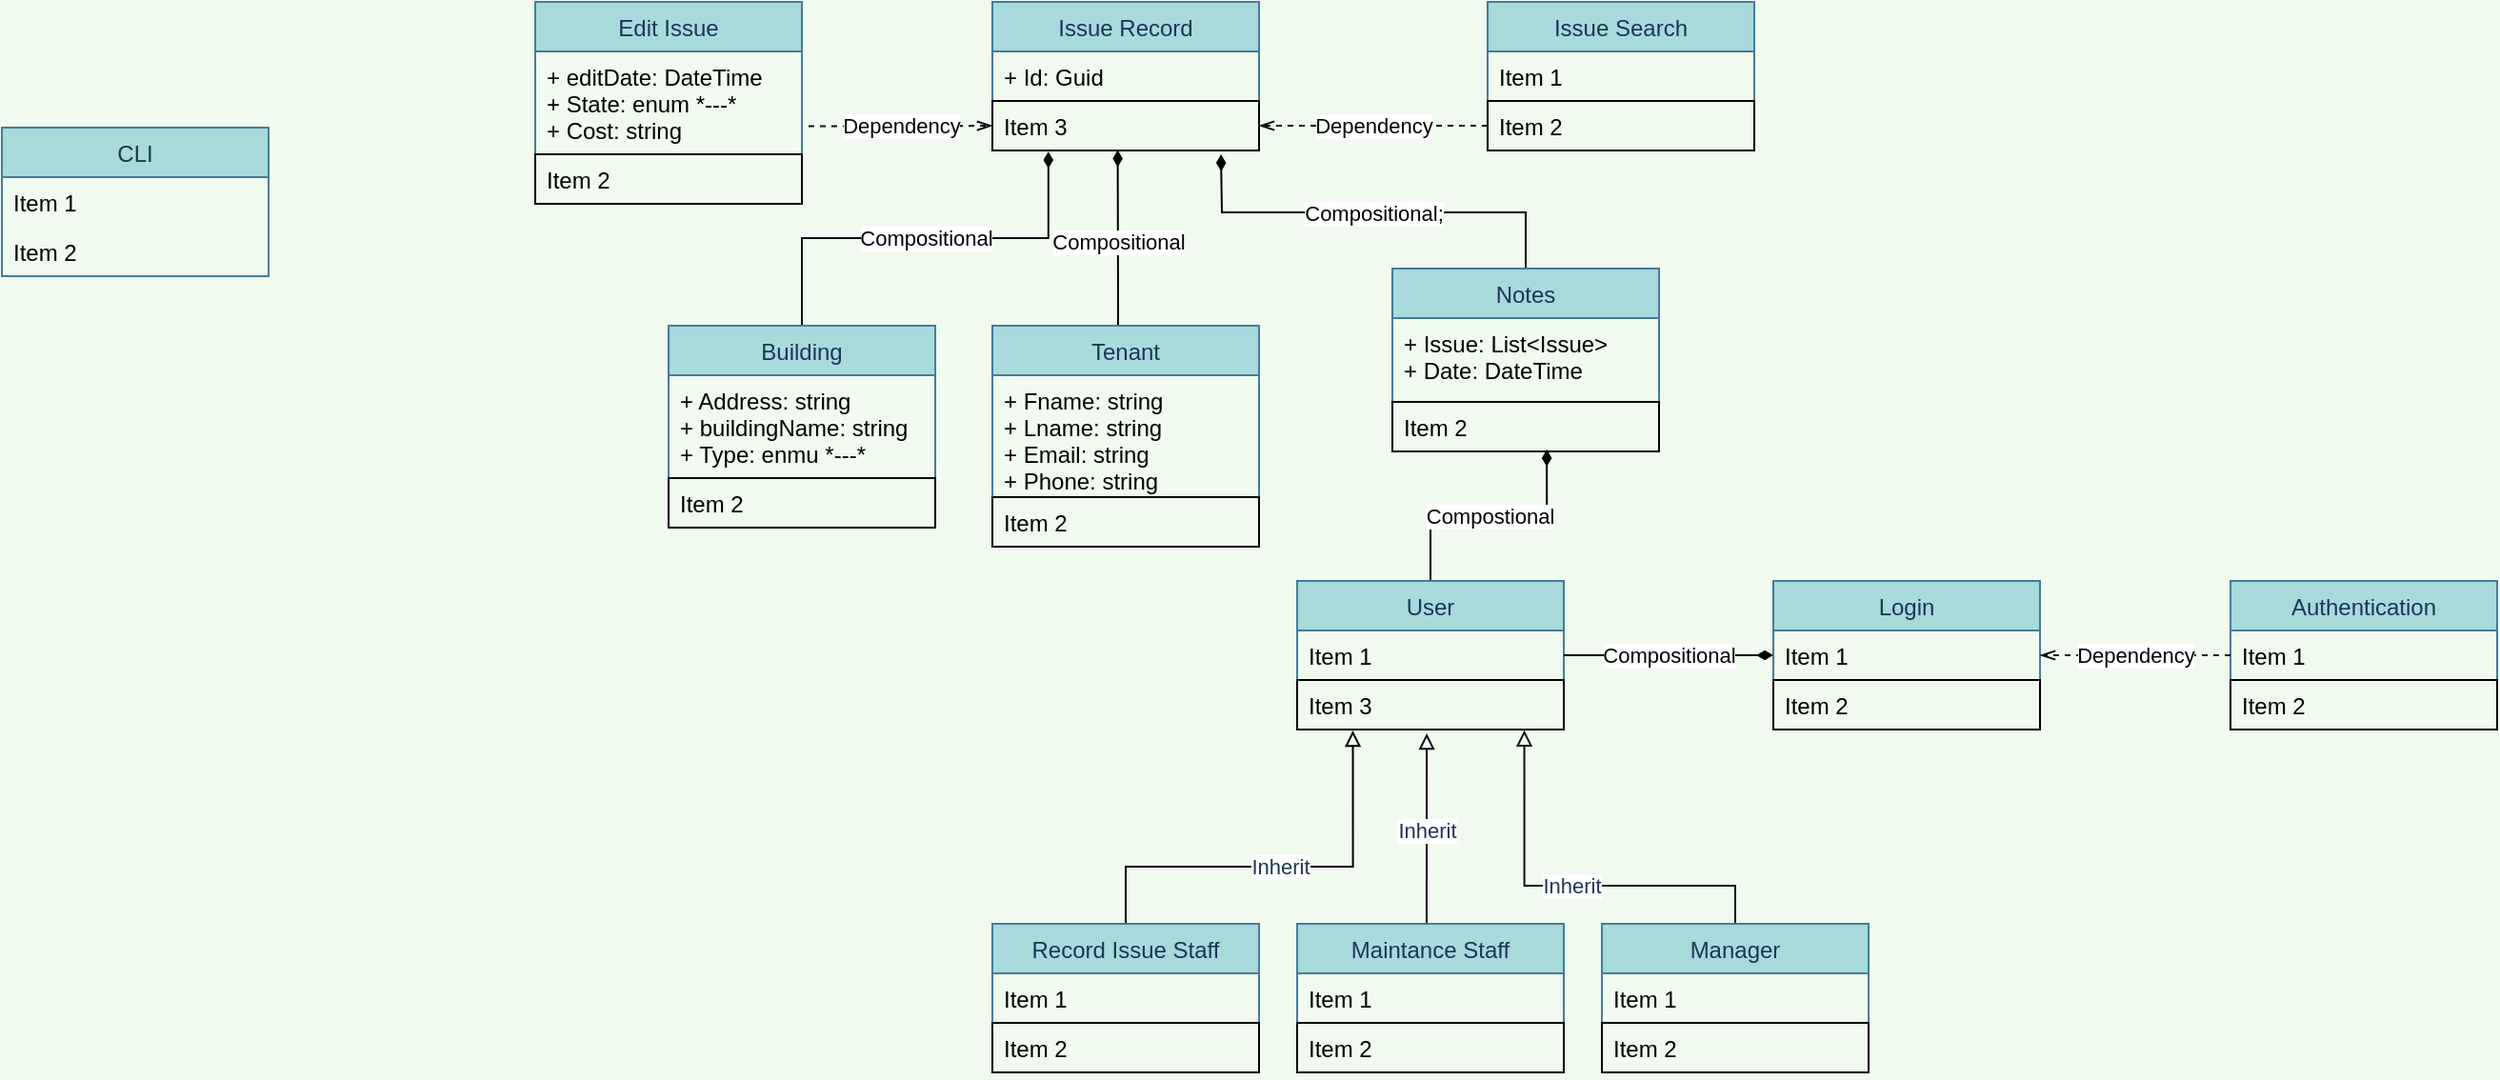 <mxfile version="14.7.2" type="github">
  <diagram id="ytJm-4WcB6ZGAaltWZKI" name="Page-1">
    <mxGraphModel dx="2222" dy="1194" grid="1" gridSize="10" guides="1" tooltips="1" connect="1" arrows="1" fold="1" page="0" pageScale="1" pageWidth="1169" pageHeight="827" background="#F1FAEE" math="0" shadow="0">
      <root>
        <mxCell id="0" />
        <mxCell id="1" parent="0" />
        <mxCell id="Lo6s8V4BhfVK1jpsfnPi-21" value="Inherit" style="edgeStyle=orthogonalEdgeStyle;rounded=0;sketch=0;orthogonalLoop=1;jettySize=auto;html=1;exitX=0.5;exitY=0;exitDx=0;exitDy=0;fontColor=#1D3557;fillColor=#A8DADC;entryX=0.209;entryY=1.021;entryDx=0;entryDy=0;entryPerimeter=0;endArrow=block;endFill=0;" parent="1" source="Lo6s8V4BhfVK1jpsfnPi-1" target="Lo6s8V4BhfVK1jpsfnPi-20" edge="1">
          <mxGeometry relative="1" as="geometry">
            <mxPoint x="130" y="14" as="targetPoint" />
            <Array as="points">
              <mxPoint x="10" y="54" />
              <mxPoint x="129" y="54" />
            </Array>
          </mxGeometry>
        </mxCell>
        <mxCell id="Lo6s8V4BhfVK1jpsfnPi-1" value="Record Issue Staff" style="swimlane;fontStyle=0;childLayout=stackLayout;horizontal=1;startSize=26;horizontalStack=0;resizeParent=1;resizeParentMax=0;resizeLast=0;collapsible=1;marginBottom=0;rounded=0;sketch=0;fontColor=#1D3557;strokeColor=#457B9D;fillColor=#A8DADC;" parent="1" vertex="1">
          <mxGeometry x="-60" y="84" width="140" height="78" as="geometry" />
        </mxCell>
        <mxCell id="Lo6s8V4BhfVK1jpsfnPi-2" value="Item 1" style="text;strokeColor=none;fillColor=none;align=left;verticalAlign=top;spacingLeft=4;spacingRight=4;overflow=hidden;rotatable=0;points=[[0,0.5],[1,0.5]];portConstraint=eastwest;" parent="Lo6s8V4BhfVK1jpsfnPi-1" vertex="1">
          <mxGeometry y="26" width="140" height="26" as="geometry" />
        </mxCell>
        <mxCell id="Lo6s8V4BhfVK1jpsfnPi-3" value="Item 2" style="text;fillColor=none;align=left;verticalAlign=top;spacingLeft=4;spacingRight=4;overflow=hidden;rotatable=0;points=[[0,0.5],[1,0.5]];portConstraint=eastwest;strokeColor=#000000;" parent="Lo6s8V4BhfVK1jpsfnPi-1" vertex="1">
          <mxGeometry y="52" width="140" height="26" as="geometry" />
        </mxCell>
        <mxCell id="Lo6s8V4BhfVK1jpsfnPi-22" value="Inherit" style="edgeStyle=orthogonalEdgeStyle;rounded=0;sketch=0;orthogonalLoop=1;jettySize=auto;html=1;exitX=0.5;exitY=0;exitDx=0;exitDy=0;entryX=0.486;entryY=1.077;entryDx=0;entryDy=0;entryPerimeter=0;fontColor=#1D3557;fillColor=#A8DADC;strokeColor=#091014;endArrow=block;endFill=0;" parent="1" source="Lo6s8V4BhfVK1jpsfnPi-5" target="Lo6s8V4BhfVK1jpsfnPi-20" edge="1">
          <mxGeometry relative="1" as="geometry">
            <Array as="points">
              <mxPoint x="168" y="84" />
            </Array>
          </mxGeometry>
        </mxCell>
        <mxCell id="Lo6s8V4BhfVK1jpsfnPi-5" value="Maintance Staff" style="swimlane;fontStyle=0;childLayout=stackLayout;horizontal=1;startSize=26;horizontalStack=0;resizeParent=1;resizeParentMax=0;resizeLast=0;collapsible=1;marginBottom=0;rounded=0;sketch=0;fontColor=#1D3557;strokeColor=#457B9D;fillColor=#A8DADC;" parent="1" vertex="1">
          <mxGeometry x="100" y="84" width="140" height="78" as="geometry" />
        </mxCell>
        <mxCell id="Lo6s8V4BhfVK1jpsfnPi-6" value="Item 1" style="text;strokeColor=none;fillColor=none;align=left;verticalAlign=top;spacingLeft=4;spacingRight=4;overflow=hidden;rotatable=0;points=[[0,0.5],[1,0.5]];portConstraint=eastwest;" parent="Lo6s8V4BhfVK1jpsfnPi-5" vertex="1">
          <mxGeometry y="26" width="140" height="26" as="geometry" />
        </mxCell>
        <mxCell id="Lo6s8V4BhfVK1jpsfnPi-7" value="Item 2" style="text;fillColor=none;align=left;verticalAlign=top;spacingLeft=4;spacingRight=4;overflow=hidden;rotatable=0;points=[[0,0.5],[1,0.5]];portConstraint=eastwest;strokeColor=#000000;" parent="Lo6s8V4BhfVK1jpsfnPi-5" vertex="1">
          <mxGeometry y="52" width="140" height="26" as="geometry" />
        </mxCell>
        <mxCell id="Lo6s8V4BhfVK1jpsfnPi-23" value="Inherit" style="edgeStyle=orthogonalEdgeStyle;rounded=0;sketch=0;orthogonalLoop=1;jettySize=auto;html=1;exitX=0.5;exitY=0;exitDx=0;exitDy=0;fontColor=#1D3557;fillColor=#A8DADC;strokeColor=#091014;entryX=0.852;entryY=1.013;entryDx=0;entryDy=0;entryPerimeter=0;endArrow=block;endFill=0;" parent="1" source="Lo6s8V4BhfVK1jpsfnPi-9" target="Lo6s8V4BhfVK1jpsfnPi-20" edge="1">
          <mxGeometry relative="1" as="geometry">
            <mxPoint x="220" y="34" as="targetPoint" />
            <Array as="points">
              <mxPoint x="330" y="64" />
              <mxPoint x="219" y="64" />
            </Array>
          </mxGeometry>
        </mxCell>
        <mxCell id="Lo6s8V4BhfVK1jpsfnPi-9" value="Manager" style="swimlane;fontStyle=0;childLayout=stackLayout;horizontal=1;startSize=26;horizontalStack=0;resizeParent=1;resizeParentMax=0;resizeLast=0;collapsible=1;marginBottom=0;rounded=0;sketch=0;fontColor=#1D3557;strokeColor=#457B9D;fillColor=#A8DADC;" parent="1" vertex="1">
          <mxGeometry x="260" y="84" width="140" height="78" as="geometry" />
        </mxCell>
        <mxCell id="Lo6s8V4BhfVK1jpsfnPi-10" value="Item 1" style="text;strokeColor=none;fillColor=none;align=left;verticalAlign=top;spacingLeft=4;spacingRight=4;overflow=hidden;rotatable=0;points=[[0,0.5],[1,0.5]];portConstraint=eastwest;" parent="Lo6s8V4BhfVK1jpsfnPi-9" vertex="1">
          <mxGeometry y="26" width="140" height="26" as="geometry" />
        </mxCell>
        <mxCell id="Lo6s8V4BhfVK1jpsfnPi-11" value="Item 2" style="text;fillColor=none;align=left;verticalAlign=top;spacingLeft=4;spacingRight=4;overflow=hidden;rotatable=0;points=[[0,0.5],[1,0.5]];portConstraint=eastwest;strokeColor=#000000;" parent="Lo6s8V4BhfVK1jpsfnPi-9" vertex="1">
          <mxGeometry y="52" width="140" height="26" as="geometry" />
        </mxCell>
        <mxCell id="2NKSA_wgAgDvabQHiUOF-1" value="Compositional" style="edgeStyle=orthogonalEdgeStyle;rounded=0;orthogonalLoop=1;jettySize=auto;html=1;exitX=0.5;exitY=0;exitDx=0;exitDy=0;entryX=0.47;entryY=0.991;entryDx=0;entryDy=0;entryPerimeter=0;endArrow=diamondThin;endFill=1;" parent="1" source="Lo6s8V4BhfVK1jpsfnPi-13" target="S9WSTFggVogABzAUVLgP-4" edge="1">
          <mxGeometry relative="1" as="geometry">
            <Array as="points">
              <mxPoint x="6" y="-230" />
              <mxPoint x="6" y="-240" />
            </Array>
          </mxGeometry>
        </mxCell>
        <mxCell id="Lo6s8V4BhfVK1jpsfnPi-13" value="Tenant" style="swimlane;fontStyle=0;childLayout=stackLayout;horizontal=1;startSize=26;horizontalStack=0;resizeParent=1;resizeParentMax=0;resizeLast=0;collapsible=1;marginBottom=0;rounded=0;sketch=0;fontColor=#1D3557;strokeColor=#457B9D;fillColor=#A8DADC;" parent="1" vertex="1">
          <mxGeometry x="-60" y="-230" width="140" height="116" as="geometry" />
        </mxCell>
        <mxCell id="Lo6s8V4BhfVK1jpsfnPi-14" value="+ Fname: string&#xa;+ Lname: string&#xa;+ Email: string&#xa;+ Phone: string" style="text;strokeColor=none;fillColor=none;align=left;verticalAlign=top;spacingLeft=4;spacingRight=4;overflow=hidden;rotatable=0;points=[[0,0.5],[1,0.5]];portConstraint=eastwest;" parent="Lo6s8V4BhfVK1jpsfnPi-13" vertex="1">
          <mxGeometry y="26" width="140" height="64" as="geometry" />
        </mxCell>
        <mxCell id="Lo6s8V4BhfVK1jpsfnPi-15" value="Item 2" style="text;fillColor=none;align=left;verticalAlign=top;spacingLeft=4;spacingRight=4;overflow=hidden;rotatable=0;points=[[0,0.5],[1,0.5]];portConstraint=eastwest;strokeColor=#000000;" parent="Lo6s8V4BhfVK1jpsfnPi-13" vertex="1">
          <mxGeometry y="90" width="140" height="26" as="geometry" />
        </mxCell>
        <mxCell id="2NKSA_wgAgDvabQHiUOF-2" value="Compostional" style="edgeStyle=orthogonalEdgeStyle;rounded=0;orthogonalLoop=1;jettySize=auto;html=1;exitX=0.5;exitY=0;exitDx=0;exitDy=0;entryX=0.579;entryY=0.962;entryDx=0;entryDy=0;entryPerimeter=0;endArrow=diamondThin;endFill=1;" parent="1" source="Lo6s8V4BhfVK1jpsfnPi-17" target="S9WSTFggVogABzAUVLgP-23" edge="1">
          <mxGeometry relative="1" as="geometry" />
        </mxCell>
        <mxCell id="Lo6s8V4BhfVK1jpsfnPi-17" value="User" style="swimlane;fontStyle=0;childLayout=stackLayout;horizontal=1;startSize=26;horizontalStack=0;resizeParent=1;resizeParentMax=0;resizeLast=0;collapsible=1;marginBottom=0;rounded=0;sketch=0;fontColor=#1D3557;strokeColor=#457B9D;fillColor=#A8DADC;" parent="1" vertex="1">
          <mxGeometry x="100" y="-96" width="140" height="78" as="geometry" />
        </mxCell>
        <mxCell id="Lo6s8V4BhfVK1jpsfnPi-18" value="Item 1" style="text;strokeColor=none;fillColor=none;align=left;verticalAlign=top;spacingLeft=4;spacingRight=4;overflow=hidden;rotatable=0;points=[[0,0.5],[1,0.5]];portConstraint=eastwest;" parent="Lo6s8V4BhfVK1jpsfnPi-17" vertex="1">
          <mxGeometry y="26" width="140" height="26" as="geometry" />
        </mxCell>
        <mxCell id="Lo6s8V4BhfVK1jpsfnPi-20" value="Item 3" style="text;fillColor=none;align=left;verticalAlign=top;spacingLeft=4;spacingRight=4;overflow=hidden;rotatable=0;points=[[0,0.5],[1,0.5]];portConstraint=eastwest;strokeColor=#000000;" parent="Lo6s8V4BhfVK1jpsfnPi-17" vertex="1">
          <mxGeometry y="52" width="140" height="26" as="geometry" />
        </mxCell>
        <mxCell id="S9WSTFggVogABzAUVLgP-1" value="Issue Record" style="swimlane;fontStyle=0;childLayout=stackLayout;horizontal=1;startSize=26;horizontalStack=0;resizeParent=1;resizeParentMax=0;resizeLast=0;collapsible=1;marginBottom=0;rounded=0;sketch=0;fontColor=#1D3557;strokeColor=#457B9D;fillColor=#A8DADC;" parent="1" vertex="1">
          <mxGeometry x="-60" y="-400" width="140" height="78" as="geometry" />
        </mxCell>
        <mxCell id="S9WSTFggVogABzAUVLgP-2" value="+ Id: Guid" style="text;strokeColor=none;fillColor=none;align=left;verticalAlign=top;spacingLeft=4;spacingRight=4;overflow=hidden;rotatable=0;points=[[0,0.5],[1,0.5]];portConstraint=eastwest;" parent="S9WSTFggVogABzAUVLgP-1" vertex="1">
          <mxGeometry y="26" width="140" height="26" as="geometry" />
        </mxCell>
        <mxCell id="S9WSTFggVogABzAUVLgP-4" value="Item 3" style="text;fillColor=none;align=left;verticalAlign=top;spacingLeft=4;spacingRight=4;overflow=hidden;rotatable=0;points=[[0,0.5],[1,0.5]];portConstraint=eastwest;strokeColor=#000000;" parent="S9WSTFggVogABzAUVLgP-1" vertex="1">
          <mxGeometry y="52" width="140" height="26" as="geometry" />
        </mxCell>
        <mxCell id="S9WSTFggVogABzAUVLgP-5" value="Issue Search" style="swimlane;fontStyle=0;childLayout=stackLayout;horizontal=1;startSize=26;horizontalStack=0;resizeParent=1;resizeParentMax=0;resizeLast=0;collapsible=1;marginBottom=0;rounded=0;sketch=0;fontColor=#1D3557;strokeColor=#457B9D;fillColor=#A8DADC;" parent="1" vertex="1">
          <mxGeometry x="200" y="-400" width="140" height="78" as="geometry" />
        </mxCell>
        <mxCell id="S9WSTFggVogABzAUVLgP-6" value="Item 1" style="text;strokeColor=none;fillColor=none;align=left;verticalAlign=top;spacingLeft=4;spacingRight=4;overflow=hidden;rotatable=0;points=[[0,0.5],[1,0.5]];portConstraint=eastwest;" parent="S9WSTFggVogABzAUVLgP-5" vertex="1">
          <mxGeometry y="26" width="140" height="26" as="geometry" />
        </mxCell>
        <mxCell id="S9WSTFggVogABzAUVLgP-7" value="Item 2" style="text;fillColor=none;align=left;verticalAlign=top;spacingLeft=4;spacingRight=4;overflow=hidden;rotatable=0;points=[[0,0.5],[1,0.5]];portConstraint=eastwest;strokeColor=#000000;" parent="S9WSTFggVogABzAUVLgP-5" vertex="1">
          <mxGeometry y="52" width="140" height="26" as="geometry" />
        </mxCell>
        <mxCell id="S9WSTFggVogABzAUVLgP-13" value="CLI" style="swimlane;fontStyle=0;childLayout=stackLayout;horizontal=1;startSize=26;horizontalStack=0;resizeParent=1;resizeParentMax=0;resizeLast=0;collapsible=1;marginBottom=0;rounded=0;sketch=0;fontColor=#1D3557;strokeColor=#457B9D;fillColor=#A8DADC;" parent="1" vertex="1">
          <mxGeometry x="-580" y="-334" width="140" height="78" as="geometry" />
        </mxCell>
        <mxCell id="S9WSTFggVogABzAUVLgP-14" value="Item 1" style="text;strokeColor=none;fillColor=none;align=left;verticalAlign=top;spacingLeft=4;spacingRight=4;overflow=hidden;rotatable=0;points=[[0,0.5],[1,0.5]];portConstraint=eastwest;" parent="S9WSTFggVogABzAUVLgP-13" vertex="1">
          <mxGeometry y="26" width="140" height="26" as="geometry" />
        </mxCell>
        <mxCell id="S9WSTFggVogABzAUVLgP-15" value="Item 2" style="text;strokeColor=none;fillColor=none;align=left;verticalAlign=top;spacingLeft=4;spacingRight=4;overflow=hidden;rotatable=0;points=[[0,0.5],[1,0.5]];portConstraint=eastwest;" parent="S9WSTFggVogABzAUVLgP-13" vertex="1">
          <mxGeometry y="52" width="140" height="26" as="geometry" />
        </mxCell>
        <mxCell id="S9WSTFggVogABzAUVLgP-26" value="Compositional;" style="edgeStyle=orthogonalEdgeStyle;rounded=0;orthogonalLoop=1;jettySize=auto;html=1;exitX=0.5;exitY=0;exitDx=0;exitDy=0;shadow=0;sketch=0;endArrow=diamondThin;endFill=1;" parent="1" source="S9WSTFggVogABzAUVLgP-21" edge="1">
          <mxGeometry relative="1" as="geometry">
            <mxPoint x="60" y="-320" as="targetPoint" />
          </mxGeometry>
        </mxCell>
        <mxCell id="S9WSTFggVogABzAUVLgP-21" value="Notes" style="swimlane;fontStyle=0;childLayout=stackLayout;horizontal=1;startSize=26;horizontalStack=0;resizeParent=1;resizeParentMax=0;resizeLast=0;collapsible=1;marginBottom=0;rounded=0;sketch=0;fontColor=#1D3557;strokeColor=#457B9D;fillColor=#A8DADC;" parent="1" vertex="1">
          <mxGeometry x="150" y="-260" width="140" height="96" as="geometry" />
        </mxCell>
        <mxCell id="S9WSTFggVogABzAUVLgP-22" value="+ Issue: List&lt;Issue&gt;&#xa;+ Date: DateTime" style="text;strokeColor=none;fillColor=none;align=left;verticalAlign=top;spacingLeft=4;spacingRight=4;overflow=hidden;rotatable=0;points=[[0,0.5],[1,0.5]];portConstraint=eastwest;" parent="S9WSTFggVogABzAUVLgP-21" vertex="1">
          <mxGeometry y="26" width="140" height="44" as="geometry" />
        </mxCell>
        <mxCell id="S9WSTFggVogABzAUVLgP-23" value="Item 2" style="text;fillColor=none;align=left;verticalAlign=top;spacingLeft=4;spacingRight=4;overflow=hidden;rotatable=0;points=[[0,0.5],[1,0.5]];portConstraint=eastwest;strokeColor=#000000;" parent="S9WSTFggVogABzAUVLgP-21" vertex="1">
          <mxGeometry y="70" width="140" height="26" as="geometry" />
        </mxCell>
        <mxCell id="S9WSTFggVogABzAUVLgP-28" value="Dependency" style="edgeStyle=orthogonalEdgeStyle;rounded=0;sketch=0;orthogonalLoop=1;jettySize=auto;html=1;exitX=0;exitY=0.5;exitDx=0;exitDy=0;entryX=1;entryY=0.5;entryDx=0;entryDy=0;shadow=0;strokeColor=#091014;dashed=1;endArrow=openThin;endFill=0;" parent="1" source="S9WSTFggVogABzAUVLgP-7" edge="1">
          <mxGeometry relative="1" as="geometry">
            <mxPoint x="80.0" y="-335" as="targetPoint" />
          </mxGeometry>
        </mxCell>
        <mxCell id="S9WSTFggVogABzAUVLgP-29" value="Edit Issue" style="swimlane;fontStyle=0;childLayout=stackLayout;horizontal=1;startSize=26;horizontalStack=0;resizeParent=1;resizeParentMax=0;resizeLast=0;collapsible=1;marginBottom=0;rounded=0;sketch=0;fontColor=#1D3557;strokeColor=#457B9D;fillColor=#A8DADC;" parent="1" vertex="1">
          <mxGeometry x="-300" y="-400" width="140" height="106" as="geometry" />
        </mxCell>
        <mxCell id="S9WSTFggVogABzAUVLgP-30" value="+ editDate: DateTime&#xa;+ State: enum *---*&#xa;+ Cost: string" style="text;strokeColor=none;fillColor=none;align=left;verticalAlign=top;spacingLeft=4;spacingRight=4;overflow=hidden;rotatable=0;points=[[0,0.5],[1,0.5]];portConstraint=eastwest;" parent="S9WSTFggVogABzAUVLgP-29" vertex="1">
          <mxGeometry y="26" width="140" height="54" as="geometry" />
        </mxCell>
        <mxCell id="S9WSTFggVogABzAUVLgP-31" value="Item 2" style="text;fillColor=none;align=left;verticalAlign=top;spacingLeft=4;spacingRight=4;overflow=hidden;rotatable=0;points=[[0,0.5],[1,0.5]];portConstraint=eastwest;strokeColor=#000000;" parent="S9WSTFggVogABzAUVLgP-29" vertex="1">
          <mxGeometry y="80" width="140" height="26" as="geometry" />
        </mxCell>
        <mxCell id="S9WSTFggVogABzAUVLgP-33" value="Dependency" style="edgeStyle=orthogonalEdgeStyle;rounded=0;sketch=0;orthogonalLoop=1;jettySize=auto;html=1;exitX=1.025;exitY=0.728;exitDx=0;exitDy=0;entryX=0;entryY=0.5;entryDx=0;entryDy=0;shadow=0;strokeColor=#091014;dashed=1;endArrow=openThin;endFill=0;exitPerimeter=0;" parent="1" source="S9WSTFggVogABzAUVLgP-30" edge="1">
          <mxGeometry relative="1" as="geometry">
            <mxPoint x="-40" y="-450" as="sourcePoint" />
            <mxPoint x="-60" y="-335" as="targetPoint" />
          </mxGeometry>
        </mxCell>
        <mxCell id="S9WSTFggVogABzAUVLgP-38" value="Compositional" style="edgeStyle=orthogonalEdgeStyle;rounded=0;sketch=0;orthogonalLoop=1;jettySize=auto;html=1;exitX=0.5;exitY=0;exitDx=0;exitDy=0;entryX=0.21;entryY=1.019;entryDx=0;entryDy=0;entryPerimeter=0;shadow=0;endArrow=diamondThin;endFill=1;strokeColor=#091014;" parent="1" source="S9WSTFggVogABzAUVLgP-34" target="S9WSTFggVogABzAUVLgP-4" edge="1">
          <mxGeometry relative="1" as="geometry" />
        </mxCell>
        <mxCell id="S9WSTFggVogABzAUVLgP-34" value="Building" style="swimlane;fontStyle=0;childLayout=stackLayout;horizontal=1;startSize=26;horizontalStack=0;resizeParent=1;resizeParentMax=0;resizeLast=0;collapsible=1;marginBottom=0;rounded=0;sketch=0;fontColor=#1D3557;strokeColor=#457B9D;fillColor=#A8DADC;" parent="1" vertex="1">
          <mxGeometry x="-230" y="-230" width="140" height="106" as="geometry" />
        </mxCell>
        <mxCell id="S9WSTFggVogABzAUVLgP-35" value="+ Address: string&#xa;+ buildingName: string&#xa;+ Type: enmu *---*" style="text;strokeColor=none;fillColor=none;align=left;verticalAlign=top;spacingLeft=4;spacingRight=4;overflow=hidden;rotatable=0;points=[[0,0.5],[1,0.5]];portConstraint=eastwest;" parent="S9WSTFggVogABzAUVLgP-34" vertex="1">
          <mxGeometry y="26" width="140" height="54" as="geometry" />
        </mxCell>
        <mxCell id="S9WSTFggVogABzAUVLgP-36" value="Item 2" style="text;fillColor=none;align=left;verticalAlign=top;spacingLeft=4;spacingRight=4;overflow=hidden;rotatable=0;points=[[0,0.5],[1,0.5]];portConstraint=eastwest;strokeColor=#000000;" parent="S9WSTFggVogABzAUVLgP-34" vertex="1">
          <mxGeometry y="80" width="140" height="26" as="geometry" />
        </mxCell>
        <mxCell id="2NKSA_wgAgDvabQHiUOF-3" value="Authentication" style="swimlane;fontStyle=0;childLayout=stackLayout;horizontal=1;startSize=26;horizontalStack=0;resizeParent=1;resizeParentMax=0;resizeLast=0;collapsible=1;marginBottom=0;rounded=0;sketch=0;fontColor=#1D3557;strokeColor=#457B9D;fillColor=#A8DADC;" parent="1" vertex="1">
          <mxGeometry x="590" y="-96" width="140" height="78" as="geometry" />
        </mxCell>
        <mxCell id="2NKSA_wgAgDvabQHiUOF-4" value="Item 1" style="text;strokeColor=none;fillColor=none;align=left;verticalAlign=top;spacingLeft=4;spacingRight=4;overflow=hidden;rotatable=0;points=[[0,0.5],[1,0.5]];portConstraint=eastwest;" parent="2NKSA_wgAgDvabQHiUOF-3" vertex="1">
          <mxGeometry y="26" width="140" height="26" as="geometry" />
        </mxCell>
        <mxCell id="2NKSA_wgAgDvabQHiUOF-5" value="Item 2" style="text;fillColor=none;align=left;verticalAlign=top;spacingLeft=4;spacingRight=4;overflow=hidden;rotatable=0;points=[[0,0.5],[1,0.5]];portConstraint=eastwest;strokeColor=#000000;" parent="2NKSA_wgAgDvabQHiUOF-3" vertex="1">
          <mxGeometry y="52" width="140" height="26" as="geometry" />
        </mxCell>
        <mxCell id="tcHgy3N4BN9axBnHIW-A-1" value="Login" style="swimlane;fontStyle=0;childLayout=stackLayout;horizontal=1;startSize=26;horizontalStack=0;resizeParent=1;resizeParentMax=0;resizeLast=0;collapsible=1;marginBottom=0;rounded=0;sketch=0;fontColor=#1D3557;strokeColor=#457B9D;fillColor=#A8DADC;" vertex="1" parent="1">
          <mxGeometry x="350" y="-96" width="140" height="78" as="geometry" />
        </mxCell>
        <mxCell id="tcHgy3N4BN9axBnHIW-A-2" value="Item 1" style="text;strokeColor=none;fillColor=none;align=left;verticalAlign=top;spacingLeft=4;spacingRight=4;overflow=hidden;rotatable=0;points=[[0,0.5],[1,0.5]];portConstraint=eastwest;" vertex="1" parent="tcHgy3N4BN9axBnHIW-A-1">
          <mxGeometry y="26" width="140" height="26" as="geometry" />
        </mxCell>
        <mxCell id="tcHgy3N4BN9axBnHIW-A-3" value="Item 2" style="text;fillColor=none;align=left;verticalAlign=top;spacingLeft=4;spacingRight=4;overflow=hidden;rotatable=0;points=[[0,0.5],[1,0.5]];portConstraint=eastwest;strokeColor=#000000;" vertex="1" parent="tcHgy3N4BN9axBnHIW-A-1">
          <mxGeometry y="52" width="140" height="26" as="geometry" />
        </mxCell>
        <mxCell id="tcHgy3N4BN9axBnHIW-A-5" value="Dependency" style="edgeStyle=orthogonalEdgeStyle;rounded=0;sketch=0;orthogonalLoop=1;jettySize=auto;html=1;exitX=0;exitY=0.5;exitDx=0;exitDy=0;entryX=1;entryY=0.5;entryDx=0;entryDy=0;shadow=0;strokeColor=#091014;dashed=1;endArrow=openThin;endFill=0;" edge="1" parent="1" source="2NKSA_wgAgDvabQHiUOF-4" target="tcHgy3N4BN9axBnHIW-A-2">
          <mxGeometry relative="1" as="geometry">
            <mxPoint x="-600" y="-19.688" as="sourcePoint" />
            <mxPoint x="-503.5" y="-20" as="targetPoint" />
            <Array as="points">
              <mxPoint x="590" y="-57" />
            </Array>
          </mxGeometry>
        </mxCell>
        <mxCell id="tcHgy3N4BN9axBnHIW-A-8" value="Compositional" style="edgeStyle=orthogonalEdgeStyle;rounded=0;orthogonalLoop=1;jettySize=auto;html=1;exitX=1;exitY=0.5;exitDx=0;exitDy=0;entryX=0;entryY=0.5;entryDx=0;entryDy=0;endArrow=diamondThin;endFill=1;" edge="1" parent="1" source="Lo6s8V4BhfVK1jpsfnPi-18" target="tcHgy3N4BN9axBnHIW-A-2">
          <mxGeometry relative="1" as="geometry" />
        </mxCell>
      </root>
    </mxGraphModel>
  </diagram>
</mxfile>
